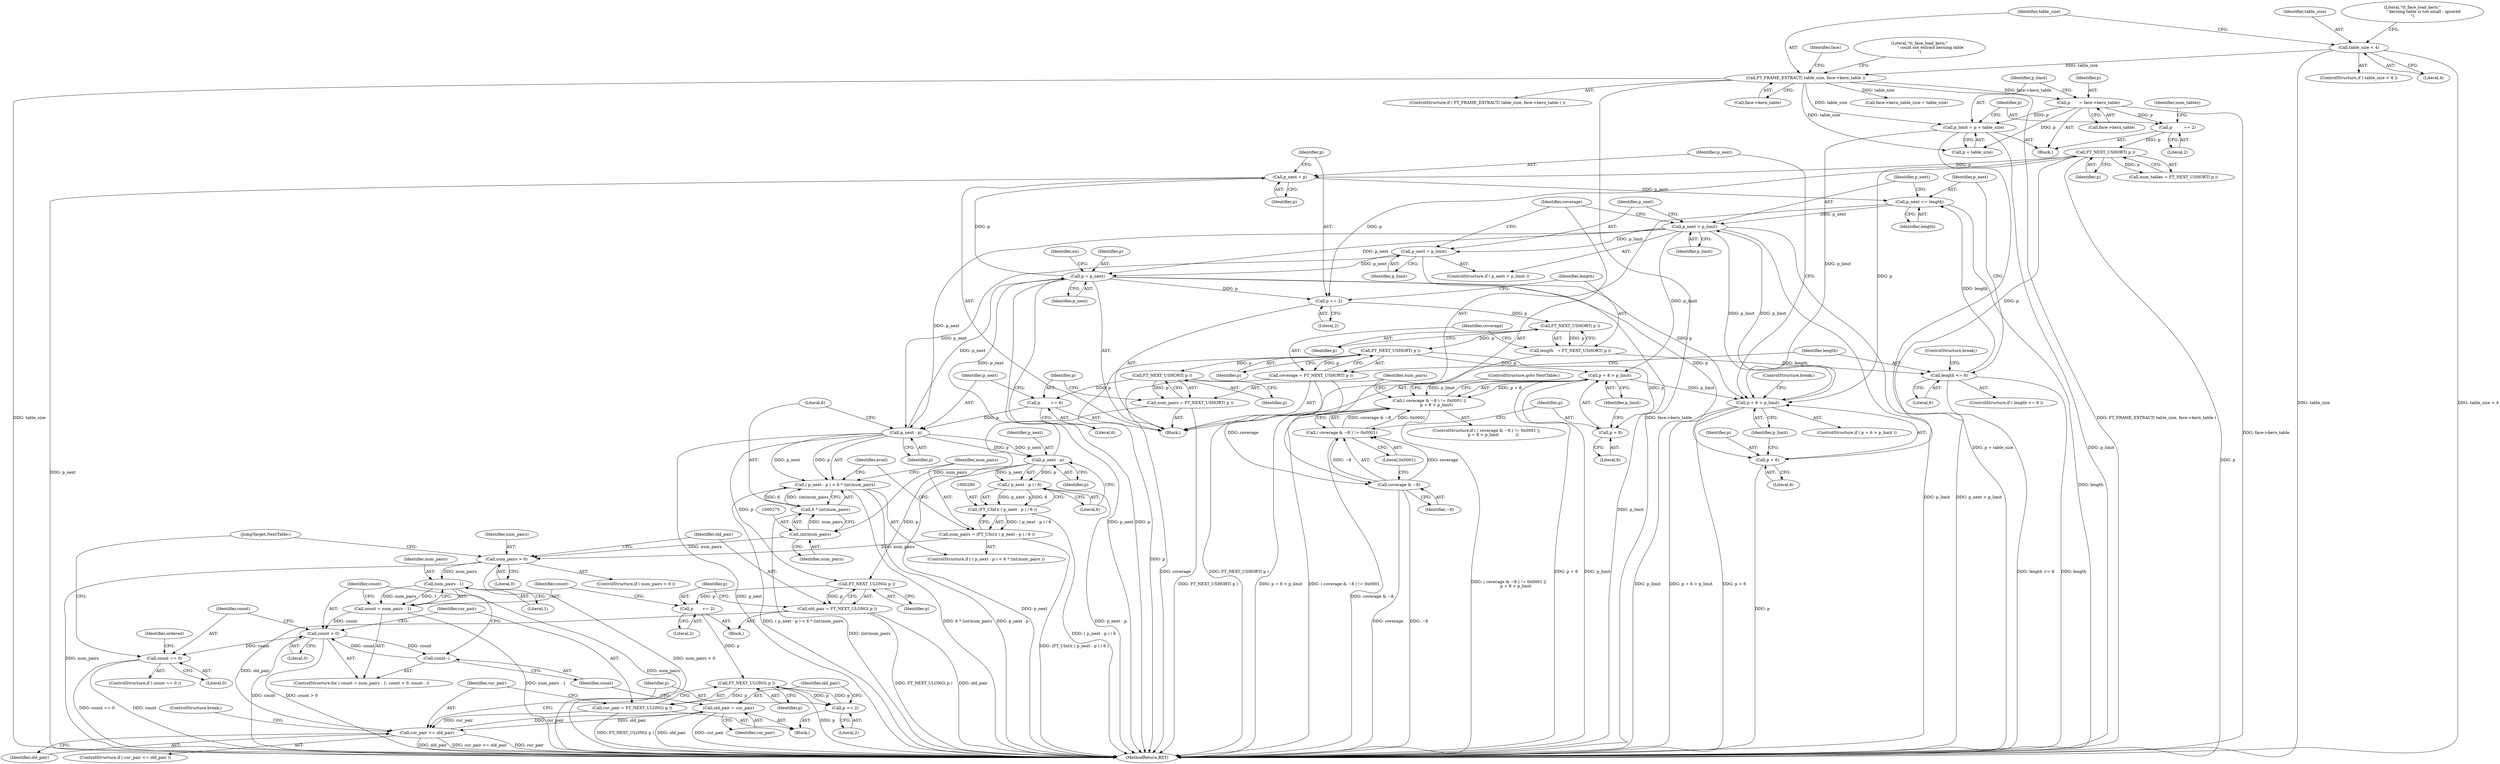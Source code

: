 digraph "1_savannah_f70d9342e65cd2cb44e9f26b6d7edeedf191fc6c@pointer" {
"1000218" [label="(Call,p_next = p)"];
"1000180" [label="(Call,FT_NEXT_USHORT( p ))"];
"1000175" [label="(Call,p         += 2)"];
"1000165" [label="(Call,p       = face->kern_table)"];
"1000151" [label="(Call,FT_FRAME_EXTRACT( table_size, face->kern_table ))"];
"1000139" [label="(Call,table_size < 4)"];
"1000339" [label="(Call,p = p_next)"];
"1000241" [label="(Call,p_next > p_limit)"];
"1000237" [label="(Call,p_next += length)"];
"1000233" [label="(Call,length <= 6)"];
"1000224" [label="(Call,length   = FT_NEXT_USHORT( p ))"];
"1000226" [label="(Call,FT_NEXT_USHORT( p ))"];
"1000221" [label="(Call,p += 2)"];
"1000218" [label="(Call,p_next = p)"];
"1000212" [label="(Call,p + 6 > p_limit)"];
"1000254" [label="(Call,p + 8 > p_limit)"];
"1000230" [label="(Call,FT_NEXT_USHORT( p ))"];
"1000170" [label="(Call,p_limit = p + table_size)"];
"1000269" [label="(Call,p_next - p)"];
"1000244" [label="(Call,p_next = p_limit)"];
"1000264" [label="(Call,p        += 6)"];
"1000262" [label="(Call,FT_NEXT_USHORT( p ))"];
"1000282" [label="(Call,p_next - p)"];
"1000268" [label="(Call,( p_next - p ) < 6 * (int)num_pairs)"];
"1000281" [label="(Call,( p_next - p ) / 6)"];
"1000279" [label="(Call,(FT_UInt)( ( p_next - p ) / 6 ))"];
"1000277" [label="(Call,num_pairs = (FT_UInt)( ( p_next - p ) / 6 ))"];
"1000290" [label="(Call,num_pairs > 0)"];
"1000306" [label="(Call,num_pairs - 1)"];
"1000304" [label="(Call,count = num_pairs - 1)"];
"1000309" [label="(Call,count > 0)"];
"1000312" [label="(Call,count--)"];
"1000332" [label="(Call,count == 0)"];
"1000298" [label="(Call,FT_NEXT_ULONG( p ))"];
"1000296" [label="(Call,old_pair = FT_NEXT_ULONG( p ))"];
"1000321" [label="(Call,cur_pair <= old_pair)"];
"1000328" [label="(Call,old_pair = cur_pair)"];
"1000300" [label="(Call,p       += 2)"];
"1000318" [label="(Call,FT_NEXT_ULONG( p ))"];
"1000316" [label="(Call,cur_pair = FT_NEXT_ULONG( p ))"];
"1000325" [label="(Call,p += 2)"];
"1000213" [label="(Call,p + 6)"];
"1000228" [label="(Call,coverage = FT_NEXT_USHORT( p ))"];
"1000250" [label="(Call,coverage & ~8)"];
"1000249" [label="(Call,( coverage & ~8 ) != 0x0001)"];
"1000248" [label="(Call,( coverage & ~8 ) != 0x0001 ||\n           p + 8 > p_limit)"];
"1000255" [label="(Call,p + 8)"];
"1000260" [label="(Call,num_pairs = FT_NEXT_USHORT( p ))"];
"1000274" [label="(Call,(int)num_pairs)"];
"1000272" [label="(Call,6 * (int)num_pairs)"];
"1000177" [label="(Literal,2)"];
"1000241" [label="(Call,p_next > p_limit)"];
"1000243" [label="(Identifier,p_limit)"];
"1000112" [label="(Block,)"];
"1000254" [label="(Call,p + 8 > p_limit)"];
"1000231" [label="(Identifier,p)"];
"1000269" [label="(Call,p_next - p)"];
"1000229" [label="(Identifier,coverage)"];
"1000321" [label="(Call,cur_pair <= old_pair)"];
"1000170" [label="(Call,p_limit = p + table_size)"];
"1000222" [label="(Identifier,p)"];
"1000332" [label="(Call,count == 0)"];
"1000284" [label="(Identifier,p)"];
"1000152" [label="(Identifier,table_size)"];
"1000322" [label="(Identifier,cur_pair)"];
"1000314" [label="(Block,)"];
"1000256" [label="(Identifier,p)"];
"1000266" [label="(Literal,6)"];
"1000249" [label="(Call,( coverage & ~8 ) != 0x0001)"];
"1000262" [label="(Call,FT_NEXT_USHORT( p ))"];
"1000225" [label="(Identifier,length)"];
"1000283" [label="(Identifier,p_next)"];
"1000331" [label="(ControlStructure,if ( count == 0 ))"];
"1000171" [label="(Identifier,p_limit)"];
"1000178" [label="(Call,num_tables = FT_NEXT_USHORT( p ))"];
"1000278" [label="(Identifier,num_pairs)"];
"1000246" [label="(Identifier,p_limit)"];
"1000212" [label="(Call,p + 6 > p_limit)"];
"1000289" [label="(ControlStructure,if ( num_pairs > 0 ))"];
"1000305" [label="(Identifier,count)"];
"1000228" [label="(Call,coverage = FT_NEXT_USHORT( p ))"];
"1000309" [label="(Call,count > 0)"];
"1000259" [label="(ControlStructure,goto NextTable;)"];
"1000234" [label="(Identifier,length)"];
"1000317" [label="(Identifier,cur_pair)"];
"1000333" [label="(Identifier,count)"];
"1000319" [label="(Identifier,p)"];
"1000257" [label="(Literal,8)"];
"1000271" [label="(Identifier,p)"];
"1000316" [label="(Call,cur_pair = FT_NEXT_ULONG( p ))"];
"1000311" [label="(Literal,0)"];
"1000292" [label="(Literal,0)"];
"1000219" [label="(Identifier,p_next)"];
"1000328" [label="(Call,old_pair = cur_pair)"];
"1000176" [label="(Identifier,p)"];
"1000242" [label="(Identifier,p_next)"];
"1000323" [label="(Identifier,old_pair)"];
"1000230" [label="(Call,FT_NEXT_USHORT( p ))"];
"1000310" [label="(Identifier,count)"];
"1000245" [label="(Identifier,p_next)"];
"1000179" [label="(Identifier,num_tables)"];
"1000227" [label="(Identifier,p)"];
"1000329" [label="(Identifier,old_pair)"];
"1000180" [label="(Call,FT_NEXT_USHORT( p ))"];
"1000144" [label="(Literal,\"tt_face_load_kern:\"\n                 \" kerning table is too small - ignored\n\")"];
"1000303" [label="(ControlStructure,for ( count = num_pairs - 1; count > 0; count-- ))"];
"1000325" [label="(Call,p += 2)"];
"1000313" [label="(Identifier,count)"];
"1000226" [label="(Call,FT_NEXT_USHORT( p ))"];
"1000287" [label="(Identifier,avail)"];
"1000244" [label="(Call,p_next = p_limit)"];
"1000264" [label="(Call,p        += 6)"];
"1000334" [label="(Literal,0)"];
"1000261" [label="(Identifier,num_pairs)"];
"1000138" [label="(ControlStructure,if ( table_size < 4 ))"];
"1000162" [label="(Identifier,face)"];
"1000304" [label="(Call,count = num_pairs - 1)"];
"1000302" [label="(Literal,2)"];
"1000308" [label="(Literal,1)"];
"1000216" [label="(Identifier,p_limit)"];
"1000285" [label="(Literal,6)"];
"1000247" [label="(ControlStructure,if ( ( coverage & ~8 ) != 0x0001 ||\n           p + 8 > p_limit             ))"];
"1000291" [label="(Identifier,num_pairs)"];
"1000238" [label="(Identifier,p_next)"];
"1000175" [label="(Call,p         += 2)"];
"1000141" [label="(Literal,4)"];
"1000277" [label="(Call,num_pairs = (FT_UInt)( ( p_next - p ) / 6 ))"];
"1000250" [label="(Call,coverage & ~8)"];
"1000172" [label="(Call,p + table_size)"];
"1000268" [label="(Call,( p_next - p ) < 6 * (int)num_pairs)"];
"1000140" [label="(Identifier,table_size)"];
"1000301" [label="(Identifier,p)"];
"1000260" [label="(Call,num_pairs = FT_NEXT_USHORT( p ))"];
"1000273" [label="(Literal,6)"];
"1000139" [label="(Call,table_size < 4)"];
"1000232" [label="(ControlStructure,if ( length <= 6 ))"];
"1000251" [label="(Identifier,coverage)"];
"1000307" [label="(Identifier,num_pairs)"];
"1000318" [label="(Call,FT_NEXT_ULONG( p ))"];
"1000324" [label="(ControlStructure,break;)"];
"1000270" [label="(Identifier,p_next)"];
"1000233" [label="(Call,length <= 6)"];
"1000213" [label="(Call,p + 6)"];
"1000158" [label="(Literal,\"tt_face_load_kern:\"\n                 \" could not extract kerning table\n\")"];
"1000198" [label="(Block,)"];
"1000306" [label="(Call,num_pairs - 1)"];
"1000330" [label="(Identifier,cur_pair)"];
"1000215" [label="(Literal,6)"];
"1000326" [label="(Identifier,p)"];
"1000267" [label="(ControlStructure,if ( ( p_next - p ) < 6 * (int)num_pairs ))"];
"1000339" [label="(Call,p = p_next)"];
"1000167" [label="(Call,face->kern_table)"];
"1000153" [label="(Call,face->kern_table)"];
"1000217" [label="(ControlStructure,break;)"];
"1000360" [label="(MethodReturn,RET)"];
"1000265" [label="(Identifier,p)"];
"1000341" [label="(Identifier,p_next)"];
"1000220" [label="(Identifier,p)"];
"1000297" [label="(Identifier,old_pair)"];
"1000298" [label="(Call,FT_NEXT_ULONG( p ))"];
"1000272" [label="(Call,6 * (int)num_pairs)"];
"1000258" [label="(Identifier,p_limit)"];
"1000290" [label="(Call,num_pairs > 0)"];
"1000165" [label="(Call,p       = face->kern_table)"];
"1000300" [label="(Call,p       += 2)"];
"1000197" [label="(Identifier,nn)"];
"1000281" [label="(Call,( p_next - p ) / 6)"];
"1000276" [label="(Identifier,num_pairs)"];
"1000299" [label="(Identifier,p)"];
"1000223" [label="(Literal,2)"];
"1000237" [label="(Call,p_next += length)"];
"1000296" [label="(Call,old_pair = FT_NEXT_ULONG( p ))"];
"1000235" [label="(Literal,6)"];
"1000263" [label="(Identifier,p)"];
"1000274" [label="(Call,(int)num_pairs)"];
"1000218" [label="(Call,p_next = p)"];
"1000166" [label="(Identifier,p)"];
"1000293" [label="(Block,)"];
"1000214" [label="(Identifier,p)"];
"1000327" [label="(Literal,2)"];
"1000160" [label="(Call,face->kern_table_size = table_size)"];
"1000248" [label="(Call,( coverage & ~8 ) != 0x0001 ||\n           p + 8 > p_limit)"];
"1000336" [label="(Identifier,ordered)"];
"1000252" [label="(Identifier,~8)"];
"1000279" [label="(Call,(FT_UInt)( ( p_next - p ) / 6 ))"];
"1000224" [label="(Call,length   = FT_NEXT_USHORT( p ))"];
"1000221" [label="(Call,p += 2)"];
"1000338" [label="(JumpTarget,NextTable:)"];
"1000151" [label="(Call,FT_FRAME_EXTRACT( table_size, face->kern_table ))"];
"1000181" [label="(Identifier,p)"];
"1000150" [label="(ControlStructure,if ( FT_FRAME_EXTRACT( table_size, face->kern_table ) ))"];
"1000253" [label="(Literal,0x0001)"];
"1000236" [label="(ControlStructure,break;)"];
"1000240" [label="(ControlStructure,if ( p_next > p_limit ))"];
"1000312" [label="(Call,count--)"];
"1000340" [label="(Identifier,p)"];
"1000282" [label="(Call,p_next - p)"];
"1000320" [label="(ControlStructure,if ( cur_pair <= old_pair ))"];
"1000255" [label="(Call,p + 8)"];
"1000211" [label="(ControlStructure,if ( p + 6 > p_limit ))"];
"1000239" [label="(Identifier,length)"];
"1000218" -> "1000198"  [label="AST: "];
"1000218" -> "1000220"  [label="CFG: "];
"1000219" -> "1000218"  [label="AST: "];
"1000220" -> "1000218"  [label="AST: "];
"1000222" -> "1000218"  [label="CFG: "];
"1000218" -> "1000360"  [label="DDG: p_next"];
"1000180" -> "1000218"  [label="DDG: p"];
"1000339" -> "1000218"  [label="DDG: p"];
"1000218" -> "1000237"  [label="DDG: p_next"];
"1000180" -> "1000178"  [label="AST: "];
"1000180" -> "1000181"  [label="CFG: "];
"1000181" -> "1000180"  [label="AST: "];
"1000178" -> "1000180"  [label="CFG: "];
"1000180" -> "1000360"  [label="DDG: p"];
"1000180" -> "1000178"  [label="DDG: p"];
"1000175" -> "1000180"  [label="DDG: p"];
"1000180" -> "1000212"  [label="DDG: p"];
"1000180" -> "1000213"  [label="DDG: p"];
"1000180" -> "1000221"  [label="DDG: p"];
"1000175" -> "1000112"  [label="AST: "];
"1000175" -> "1000177"  [label="CFG: "];
"1000176" -> "1000175"  [label="AST: "];
"1000177" -> "1000175"  [label="AST: "];
"1000179" -> "1000175"  [label="CFG: "];
"1000165" -> "1000175"  [label="DDG: p"];
"1000165" -> "1000112"  [label="AST: "];
"1000165" -> "1000167"  [label="CFG: "];
"1000166" -> "1000165"  [label="AST: "];
"1000167" -> "1000165"  [label="AST: "];
"1000171" -> "1000165"  [label="CFG: "];
"1000165" -> "1000360"  [label="DDG: face->kern_table"];
"1000151" -> "1000165"  [label="DDG: face->kern_table"];
"1000165" -> "1000170"  [label="DDG: p"];
"1000165" -> "1000172"  [label="DDG: p"];
"1000151" -> "1000150"  [label="AST: "];
"1000151" -> "1000153"  [label="CFG: "];
"1000152" -> "1000151"  [label="AST: "];
"1000153" -> "1000151"  [label="AST: "];
"1000158" -> "1000151"  [label="CFG: "];
"1000162" -> "1000151"  [label="CFG: "];
"1000151" -> "1000360"  [label="DDG: FT_FRAME_EXTRACT( table_size, face->kern_table )"];
"1000151" -> "1000360"  [label="DDG: table_size"];
"1000151" -> "1000360"  [label="DDG: face->kern_table"];
"1000139" -> "1000151"  [label="DDG: table_size"];
"1000151" -> "1000160"  [label="DDG: table_size"];
"1000151" -> "1000170"  [label="DDG: table_size"];
"1000151" -> "1000172"  [label="DDG: table_size"];
"1000139" -> "1000138"  [label="AST: "];
"1000139" -> "1000141"  [label="CFG: "];
"1000140" -> "1000139"  [label="AST: "];
"1000141" -> "1000139"  [label="AST: "];
"1000144" -> "1000139"  [label="CFG: "];
"1000152" -> "1000139"  [label="CFG: "];
"1000139" -> "1000360"  [label="DDG: table_size < 4"];
"1000139" -> "1000360"  [label="DDG: table_size"];
"1000339" -> "1000198"  [label="AST: "];
"1000339" -> "1000341"  [label="CFG: "];
"1000340" -> "1000339"  [label="AST: "];
"1000341" -> "1000339"  [label="AST: "];
"1000197" -> "1000339"  [label="CFG: "];
"1000339" -> "1000360"  [label="DDG: p"];
"1000339" -> "1000360"  [label="DDG: p_next"];
"1000339" -> "1000212"  [label="DDG: p"];
"1000339" -> "1000213"  [label="DDG: p"];
"1000339" -> "1000221"  [label="DDG: p"];
"1000241" -> "1000339"  [label="DDG: p_next"];
"1000269" -> "1000339"  [label="DDG: p_next"];
"1000244" -> "1000339"  [label="DDG: p_next"];
"1000282" -> "1000339"  [label="DDG: p_next"];
"1000241" -> "1000240"  [label="AST: "];
"1000241" -> "1000243"  [label="CFG: "];
"1000242" -> "1000241"  [label="AST: "];
"1000243" -> "1000241"  [label="AST: "];
"1000245" -> "1000241"  [label="CFG: "];
"1000251" -> "1000241"  [label="CFG: "];
"1000241" -> "1000360"  [label="DDG: p_next > p_limit"];
"1000241" -> "1000360"  [label="DDG: p_limit"];
"1000241" -> "1000212"  [label="DDG: p_limit"];
"1000237" -> "1000241"  [label="DDG: p_next"];
"1000212" -> "1000241"  [label="DDG: p_limit"];
"1000241" -> "1000244"  [label="DDG: p_limit"];
"1000241" -> "1000254"  [label="DDG: p_limit"];
"1000241" -> "1000269"  [label="DDG: p_next"];
"1000237" -> "1000198"  [label="AST: "];
"1000237" -> "1000239"  [label="CFG: "];
"1000238" -> "1000237"  [label="AST: "];
"1000239" -> "1000237"  [label="AST: "];
"1000242" -> "1000237"  [label="CFG: "];
"1000237" -> "1000360"  [label="DDG: length"];
"1000233" -> "1000237"  [label="DDG: length"];
"1000233" -> "1000232"  [label="AST: "];
"1000233" -> "1000235"  [label="CFG: "];
"1000234" -> "1000233"  [label="AST: "];
"1000235" -> "1000233"  [label="AST: "];
"1000236" -> "1000233"  [label="CFG: "];
"1000238" -> "1000233"  [label="CFG: "];
"1000233" -> "1000360"  [label="DDG: length <= 6"];
"1000233" -> "1000360"  [label="DDG: length"];
"1000224" -> "1000233"  [label="DDG: length"];
"1000224" -> "1000198"  [label="AST: "];
"1000224" -> "1000226"  [label="CFG: "];
"1000225" -> "1000224"  [label="AST: "];
"1000226" -> "1000224"  [label="AST: "];
"1000229" -> "1000224"  [label="CFG: "];
"1000226" -> "1000224"  [label="DDG: p"];
"1000226" -> "1000227"  [label="CFG: "];
"1000227" -> "1000226"  [label="AST: "];
"1000221" -> "1000226"  [label="DDG: p"];
"1000226" -> "1000230"  [label="DDG: p"];
"1000221" -> "1000198"  [label="AST: "];
"1000221" -> "1000223"  [label="CFG: "];
"1000222" -> "1000221"  [label="AST: "];
"1000223" -> "1000221"  [label="AST: "];
"1000225" -> "1000221"  [label="CFG: "];
"1000212" -> "1000211"  [label="AST: "];
"1000212" -> "1000216"  [label="CFG: "];
"1000213" -> "1000212"  [label="AST: "];
"1000216" -> "1000212"  [label="AST: "];
"1000217" -> "1000212"  [label="CFG: "];
"1000219" -> "1000212"  [label="CFG: "];
"1000212" -> "1000360"  [label="DDG: p_limit"];
"1000212" -> "1000360"  [label="DDG: p + 6 > p_limit"];
"1000212" -> "1000360"  [label="DDG: p + 6"];
"1000254" -> "1000212"  [label="DDG: p_limit"];
"1000170" -> "1000212"  [label="DDG: p_limit"];
"1000254" -> "1000248"  [label="AST: "];
"1000254" -> "1000258"  [label="CFG: "];
"1000255" -> "1000254"  [label="AST: "];
"1000258" -> "1000254"  [label="AST: "];
"1000248" -> "1000254"  [label="CFG: "];
"1000254" -> "1000360"  [label="DDG: p + 8"];
"1000254" -> "1000360"  [label="DDG: p_limit"];
"1000254" -> "1000248"  [label="DDG: p + 8"];
"1000254" -> "1000248"  [label="DDG: p_limit"];
"1000230" -> "1000254"  [label="DDG: p"];
"1000230" -> "1000228"  [label="AST: "];
"1000230" -> "1000231"  [label="CFG: "];
"1000231" -> "1000230"  [label="AST: "];
"1000228" -> "1000230"  [label="CFG: "];
"1000230" -> "1000360"  [label="DDG: p"];
"1000230" -> "1000228"  [label="DDG: p"];
"1000230" -> "1000255"  [label="DDG: p"];
"1000230" -> "1000262"  [label="DDG: p"];
"1000170" -> "1000112"  [label="AST: "];
"1000170" -> "1000172"  [label="CFG: "];
"1000171" -> "1000170"  [label="AST: "];
"1000172" -> "1000170"  [label="AST: "];
"1000176" -> "1000170"  [label="CFG: "];
"1000170" -> "1000360"  [label="DDG: p + table_size"];
"1000170" -> "1000360"  [label="DDG: p_limit"];
"1000269" -> "1000268"  [label="AST: "];
"1000269" -> "1000271"  [label="CFG: "];
"1000270" -> "1000269"  [label="AST: "];
"1000271" -> "1000269"  [label="AST: "];
"1000273" -> "1000269"  [label="CFG: "];
"1000269" -> "1000360"  [label="DDG: p_next"];
"1000269" -> "1000268"  [label="DDG: p_next"];
"1000269" -> "1000268"  [label="DDG: p"];
"1000244" -> "1000269"  [label="DDG: p_next"];
"1000264" -> "1000269"  [label="DDG: p"];
"1000269" -> "1000282"  [label="DDG: p_next"];
"1000269" -> "1000282"  [label="DDG: p"];
"1000269" -> "1000298"  [label="DDG: p"];
"1000244" -> "1000240"  [label="AST: "];
"1000244" -> "1000246"  [label="CFG: "];
"1000245" -> "1000244"  [label="AST: "];
"1000246" -> "1000244"  [label="AST: "];
"1000251" -> "1000244"  [label="CFG: "];
"1000244" -> "1000360"  [label="DDG: p_limit"];
"1000264" -> "1000198"  [label="AST: "];
"1000264" -> "1000266"  [label="CFG: "];
"1000265" -> "1000264"  [label="AST: "];
"1000266" -> "1000264"  [label="AST: "];
"1000270" -> "1000264"  [label="CFG: "];
"1000262" -> "1000264"  [label="DDG: p"];
"1000262" -> "1000260"  [label="AST: "];
"1000262" -> "1000263"  [label="CFG: "];
"1000263" -> "1000262"  [label="AST: "];
"1000260" -> "1000262"  [label="CFG: "];
"1000262" -> "1000260"  [label="DDG: p"];
"1000282" -> "1000281"  [label="AST: "];
"1000282" -> "1000284"  [label="CFG: "];
"1000283" -> "1000282"  [label="AST: "];
"1000284" -> "1000282"  [label="AST: "];
"1000285" -> "1000282"  [label="CFG: "];
"1000282" -> "1000360"  [label="DDG: p_next"];
"1000282" -> "1000281"  [label="DDG: p_next"];
"1000282" -> "1000281"  [label="DDG: p"];
"1000282" -> "1000298"  [label="DDG: p"];
"1000268" -> "1000267"  [label="AST: "];
"1000268" -> "1000272"  [label="CFG: "];
"1000272" -> "1000268"  [label="AST: "];
"1000278" -> "1000268"  [label="CFG: "];
"1000287" -> "1000268"  [label="CFG: "];
"1000268" -> "1000360"  [label="DDG: p_next - p"];
"1000268" -> "1000360"  [label="DDG: ( p_next - p ) < 6 * (int)num_pairs"];
"1000268" -> "1000360"  [label="DDG: 6 * (int)num_pairs"];
"1000272" -> "1000268"  [label="DDG: 6"];
"1000272" -> "1000268"  [label="DDG: (int)num_pairs"];
"1000281" -> "1000279"  [label="AST: "];
"1000281" -> "1000285"  [label="CFG: "];
"1000285" -> "1000281"  [label="AST: "];
"1000279" -> "1000281"  [label="CFG: "];
"1000281" -> "1000360"  [label="DDG: p_next - p"];
"1000281" -> "1000279"  [label="DDG: p_next - p"];
"1000281" -> "1000279"  [label="DDG: 6"];
"1000279" -> "1000277"  [label="AST: "];
"1000280" -> "1000279"  [label="AST: "];
"1000277" -> "1000279"  [label="CFG: "];
"1000279" -> "1000360"  [label="DDG: ( p_next - p ) / 6"];
"1000279" -> "1000277"  [label="DDG: ( p_next - p ) / 6"];
"1000277" -> "1000267"  [label="AST: "];
"1000278" -> "1000277"  [label="AST: "];
"1000287" -> "1000277"  [label="CFG: "];
"1000277" -> "1000360"  [label="DDG: (FT_UInt)( ( p_next - p ) / 6 )"];
"1000277" -> "1000290"  [label="DDG: num_pairs"];
"1000290" -> "1000289"  [label="AST: "];
"1000290" -> "1000292"  [label="CFG: "];
"1000291" -> "1000290"  [label="AST: "];
"1000292" -> "1000290"  [label="AST: "];
"1000297" -> "1000290"  [label="CFG: "];
"1000338" -> "1000290"  [label="CFG: "];
"1000290" -> "1000360"  [label="DDG: num_pairs"];
"1000290" -> "1000360"  [label="DDG: num_pairs > 0"];
"1000274" -> "1000290"  [label="DDG: num_pairs"];
"1000290" -> "1000306"  [label="DDG: num_pairs"];
"1000306" -> "1000304"  [label="AST: "];
"1000306" -> "1000308"  [label="CFG: "];
"1000307" -> "1000306"  [label="AST: "];
"1000308" -> "1000306"  [label="AST: "];
"1000304" -> "1000306"  [label="CFG: "];
"1000306" -> "1000360"  [label="DDG: num_pairs"];
"1000306" -> "1000304"  [label="DDG: num_pairs"];
"1000306" -> "1000304"  [label="DDG: 1"];
"1000304" -> "1000303"  [label="AST: "];
"1000305" -> "1000304"  [label="AST: "];
"1000310" -> "1000304"  [label="CFG: "];
"1000304" -> "1000360"  [label="DDG: num_pairs - 1"];
"1000304" -> "1000309"  [label="DDG: count"];
"1000309" -> "1000303"  [label="AST: "];
"1000309" -> "1000311"  [label="CFG: "];
"1000310" -> "1000309"  [label="AST: "];
"1000311" -> "1000309"  [label="AST: "];
"1000317" -> "1000309"  [label="CFG: "];
"1000333" -> "1000309"  [label="CFG: "];
"1000309" -> "1000360"  [label="DDG: count"];
"1000309" -> "1000360"  [label="DDG: count > 0"];
"1000312" -> "1000309"  [label="DDG: count"];
"1000309" -> "1000312"  [label="DDG: count"];
"1000309" -> "1000332"  [label="DDG: count"];
"1000312" -> "1000303"  [label="AST: "];
"1000312" -> "1000313"  [label="CFG: "];
"1000313" -> "1000312"  [label="AST: "];
"1000310" -> "1000312"  [label="CFG: "];
"1000332" -> "1000331"  [label="AST: "];
"1000332" -> "1000334"  [label="CFG: "];
"1000333" -> "1000332"  [label="AST: "];
"1000334" -> "1000332"  [label="AST: "];
"1000336" -> "1000332"  [label="CFG: "];
"1000338" -> "1000332"  [label="CFG: "];
"1000332" -> "1000360"  [label="DDG: count"];
"1000332" -> "1000360"  [label="DDG: count == 0"];
"1000298" -> "1000296"  [label="AST: "];
"1000298" -> "1000299"  [label="CFG: "];
"1000299" -> "1000298"  [label="AST: "];
"1000296" -> "1000298"  [label="CFG: "];
"1000298" -> "1000296"  [label="DDG: p"];
"1000298" -> "1000300"  [label="DDG: p"];
"1000296" -> "1000293"  [label="AST: "];
"1000297" -> "1000296"  [label="AST: "];
"1000301" -> "1000296"  [label="CFG: "];
"1000296" -> "1000360"  [label="DDG: FT_NEXT_ULONG( p )"];
"1000296" -> "1000360"  [label="DDG: old_pair"];
"1000296" -> "1000321"  [label="DDG: old_pair"];
"1000321" -> "1000320"  [label="AST: "];
"1000321" -> "1000323"  [label="CFG: "];
"1000322" -> "1000321"  [label="AST: "];
"1000323" -> "1000321"  [label="AST: "];
"1000324" -> "1000321"  [label="CFG: "];
"1000326" -> "1000321"  [label="CFG: "];
"1000321" -> "1000360"  [label="DDG: cur_pair"];
"1000321" -> "1000360"  [label="DDG: old_pair"];
"1000321" -> "1000360"  [label="DDG: cur_pair <= old_pair"];
"1000316" -> "1000321"  [label="DDG: cur_pair"];
"1000328" -> "1000321"  [label="DDG: old_pair"];
"1000321" -> "1000328"  [label="DDG: cur_pair"];
"1000328" -> "1000314"  [label="AST: "];
"1000328" -> "1000330"  [label="CFG: "];
"1000329" -> "1000328"  [label="AST: "];
"1000330" -> "1000328"  [label="AST: "];
"1000313" -> "1000328"  [label="CFG: "];
"1000328" -> "1000360"  [label="DDG: old_pair"];
"1000328" -> "1000360"  [label="DDG: cur_pair"];
"1000300" -> "1000293"  [label="AST: "];
"1000300" -> "1000302"  [label="CFG: "];
"1000301" -> "1000300"  [label="AST: "];
"1000302" -> "1000300"  [label="AST: "];
"1000305" -> "1000300"  [label="CFG: "];
"1000300" -> "1000318"  [label="DDG: p"];
"1000318" -> "1000316"  [label="AST: "];
"1000318" -> "1000319"  [label="CFG: "];
"1000319" -> "1000318"  [label="AST: "];
"1000316" -> "1000318"  [label="CFG: "];
"1000318" -> "1000360"  [label="DDG: p"];
"1000318" -> "1000316"  [label="DDG: p"];
"1000325" -> "1000318"  [label="DDG: p"];
"1000318" -> "1000325"  [label="DDG: p"];
"1000316" -> "1000314"  [label="AST: "];
"1000317" -> "1000316"  [label="AST: "];
"1000322" -> "1000316"  [label="CFG: "];
"1000316" -> "1000360"  [label="DDG: FT_NEXT_ULONG( p )"];
"1000325" -> "1000314"  [label="AST: "];
"1000325" -> "1000327"  [label="CFG: "];
"1000326" -> "1000325"  [label="AST: "];
"1000327" -> "1000325"  [label="AST: "];
"1000329" -> "1000325"  [label="CFG: "];
"1000213" -> "1000215"  [label="CFG: "];
"1000214" -> "1000213"  [label="AST: "];
"1000215" -> "1000213"  [label="AST: "];
"1000216" -> "1000213"  [label="CFG: "];
"1000213" -> "1000360"  [label="DDG: p"];
"1000228" -> "1000198"  [label="AST: "];
"1000229" -> "1000228"  [label="AST: "];
"1000234" -> "1000228"  [label="CFG: "];
"1000228" -> "1000360"  [label="DDG: coverage"];
"1000228" -> "1000360"  [label="DDG: FT_NEXT_USHORT( p )"];
"1000228" -> "1000250"  [label="DDG: coverage"];
"1000250" -> "1000249"  [label="AST: "];
"1000250" -> "1000252"  [label="CFG: "];
"1000251" -> "1000250"  [label="AST: "];
"1000252" -> "1000250"  [label="AST: "];
"1000253" -> "1000250"  [label="CFG: "];
"1000250" -> "1000360"  [label="DDG: coverage"];
"1000250" -> "1000360"  [label="DDG: ~8"];
"1000250" -> "1000249"  [label="DDG: coverage"];
"1000250" -> "1000249"  [label="DDG: ~8"];
"1000249" -> "1000248"  [label="AST: "];
"1000249" -> "1000253"  [label="CFG: "];
"1000253" -> "1000249"  [label="AST: "];
"1000256" -> "1000249"  [label="CFG: "];
"1000248" -> "1000249"  [label="CFG: "];
"1000249" -> "1000360"  [label="DDG: coverage & ~8"];
"1000249" -> "1000248"  [label="DDG: coverage & ~8"];
"1000249" -> "1000248"  [label="DDG: 0x0001"];
"1000248" -> "1000247"  [label="AST: "];
"1000259" -> "1000248"  [label="CFG: "];
"1000261" -> "1000248"  [label="CFG: "];
"1000248" -> "1000360"  [label="DDG: ( coverage & ~8 ) != 0x0001 ||\n           p + 8 > p_limit"];
"1000248" -> "1000360"  [label="DDG: p + 8 > p_limit"];
"1000248" -> "1000360"  [label="DDG: ( coverage & ~8 ) != 0x0001"];
"1000255" -> "1000257"  [label="CFG: "];
"1000256" -> "1000255"  [label="AST: "];
"1000257" -> "1000255"  [label="AST: "];
"1000258" -> "1000255"  [label="CFG: "];
"1000260" -> "1000198"  [label="AST: "];
"1000261" -> "1000260"  [label="AST: "];
"1000265" -> "1000260"  [label="CFG: "];
"1000260" -> "1000360"  [label="DDG: FT_NEXT_USHORT( p )"];
"1000260" -> "1000274"  [label="DDG: num_pairs"];
"1000274" -> "1000272"  [label="AST: "];
"1000274" -> "1000276"  [label="CFG: "];
"1000275" -> "1000274"  [label="AST: "];
"1000276" -> "1000274"  [label="AST: "];
"1000272" -> "1000274"  [label="CFG: "];
"1000274" -> "1000272"  [label="DDG: num_pairs"];
"1000273" -> "1000272"  [label="AST: "];
"1000272" -> "1000360"  [label="DDG: (int)num_pairs"];
}
